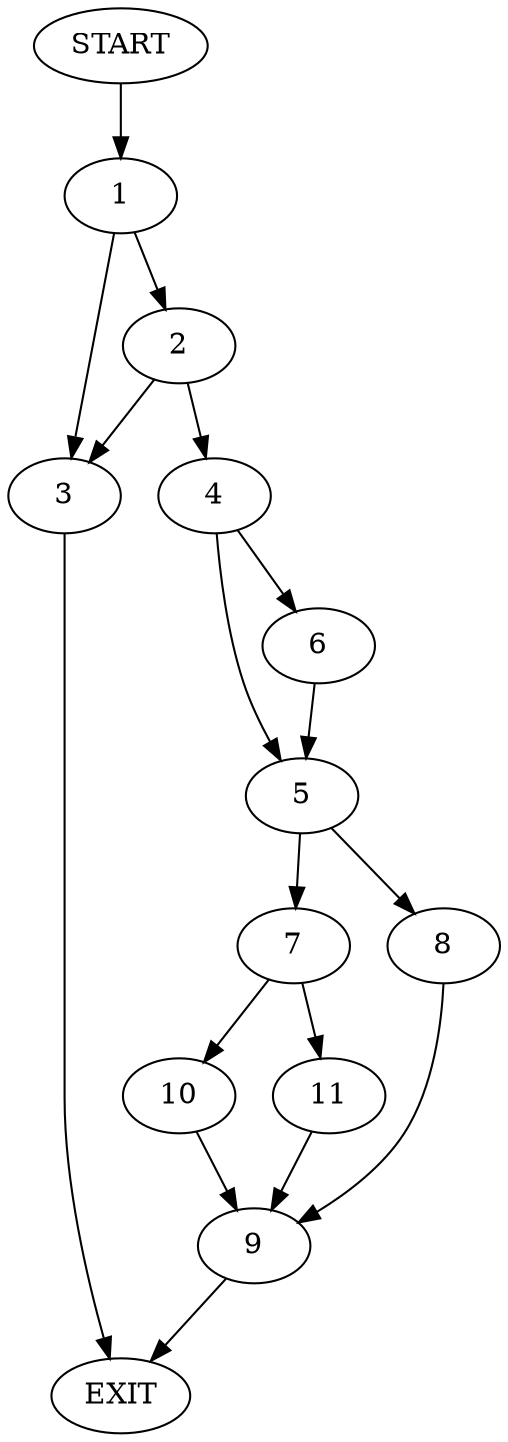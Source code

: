 digraph {
0 [label="START"]
12 [label="EXIT"]
0 -> 1
1 -> 2
1 -> 3
3 -> 12
2 -> 4
2 -> 3
4 -> 5
4 -> 6
6 -> 5
5 -> 7
5 -> 8
8 -> 9
7 -> 10
7 -> 11
9 -> 12
11 -> 9
10 -> 9
}
